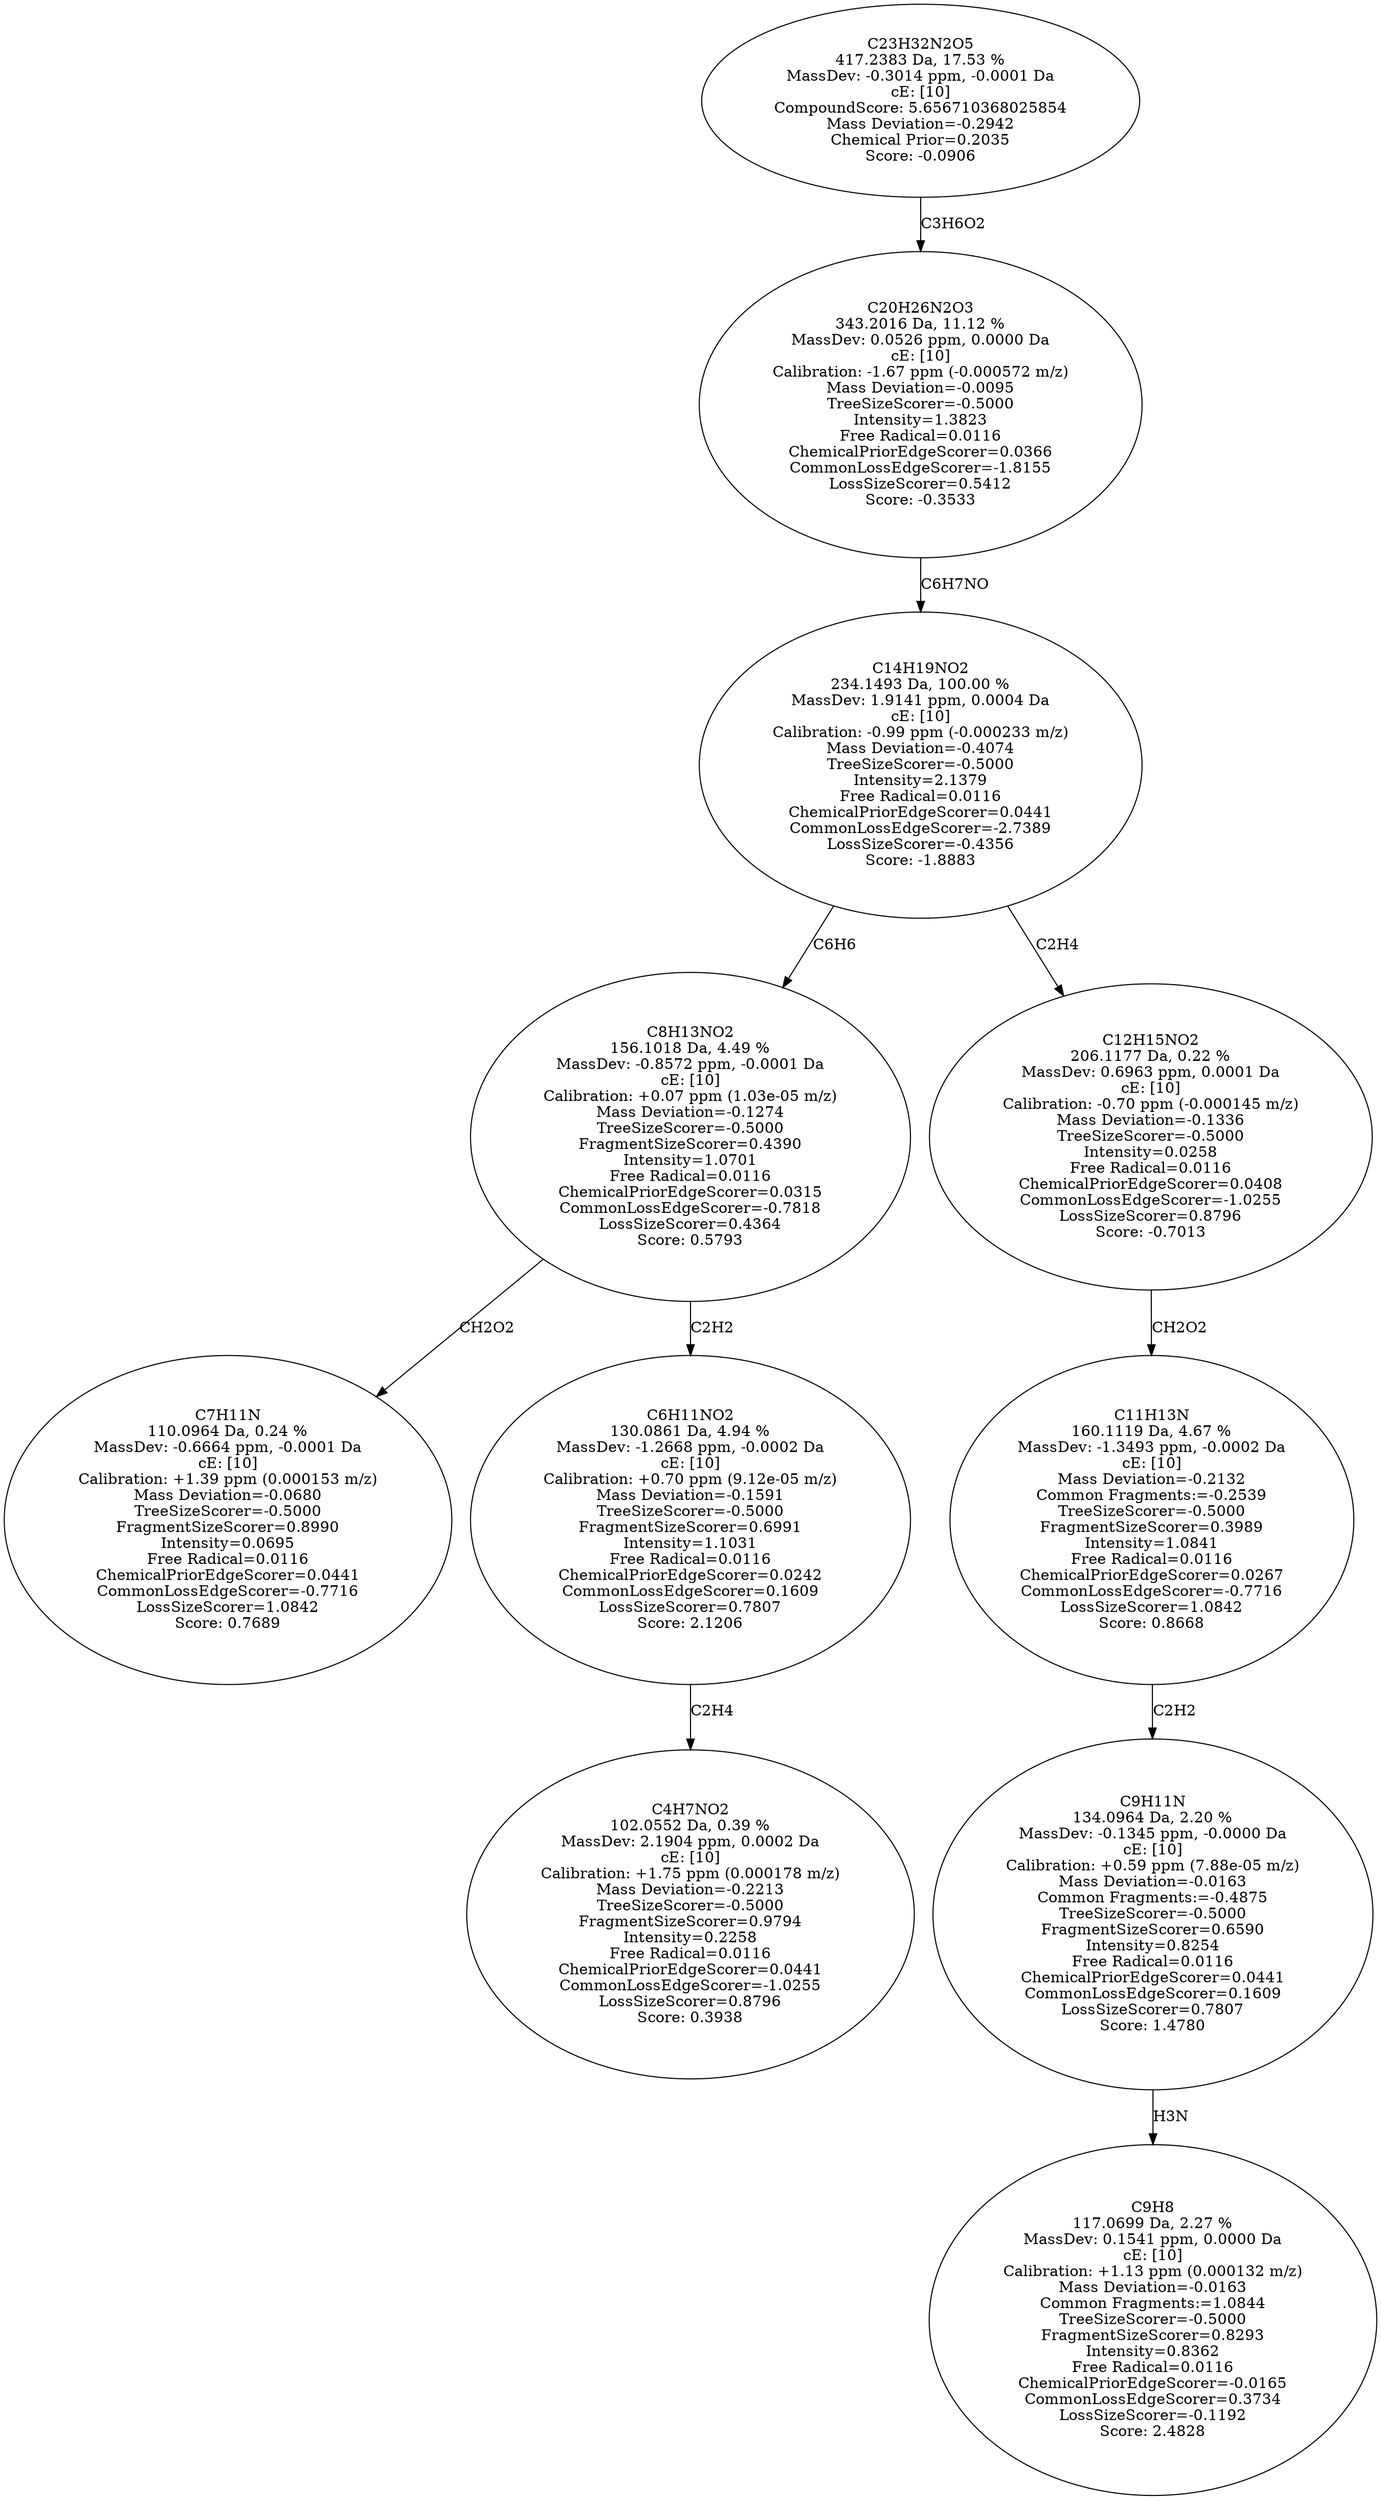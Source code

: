 strict digraph {
v1 [label="C7H11N\n110.0964 Da, 0.24 %\nMassDev: -0.6664 ppm, -0.0001 Da\ncE: [10]\nCalibration: +1.39 ppm (0.000153 m/z)\nMass Deviation=-0.0680\nTreeSizeScorer=-0.5000\nFragmentSizeScorer=0.8990\nIntensity=0.0695\nFree Radical=0.0116\nChemicalPriorEdgeScorer=0.0441\nCommonLossEdgeScorer=-0.7716\nLossSizeScorer=1.0842\nScore: 0.7689"];
v2 [label="C4H7NO2\n102.0552 Da, 0.39 %\nMassDev: 2.1904 ppm, 0.0002 Da\ncE: [10]\nCalibration: +1.75 ppm (0.000178 m/z)\nMass Deviation=-0.2213\nTreeSizeScorer=-0.5000\nFragmentSizeScorer=0.9794\nIntensity=0.2258\nFree Radical=0.0116\nChemicalPriorEdgeScorer=0.0441\nCommonLossEdgeScorer=-1.0255\nLossSizeScorer=0.8796\nScore: 0.3938"];
v3 [label="C6H11NO2\n130.0861 Da, 4.94 %\nMassDev: -1.2668 ppm, -0.0002 Da\ncE: [10]\nCalibration: +0.70 ppm (9.12e-05 m/z)\nMass Deviation=-0.1591\nTreeSizeScorer=-0.5000\nFragmentSizeScorer=0.6991\nIntensity=1.1031\nFree Radical=0.0116\nChemicalPriorEdgeScorer=0.0242\nCommonLossEdgeScorer=0.1609\nLossSizeScorer=0.7807\nScore: 2.1206"];
v4 [label="C8H13NO2\n156.1018 Da, 4.49 %\nMassDev: -0.8572 ppm, -0.0001 Da\ncE: [10]\nCalibration: +0.07 ppm (1.03e-05 m/z)\nMass Deviation=-0.1274\nTreeSizeScorer=-0.5000\nFragmentSizeScorer=0.4390\nIntensity=1.0701\nFree Radical=0.0116\nChemicalPriorEdgeScorer=0.0315\nCommonLossEdgeScorer=-0.7818\nLossSizeScorer=0.4364\nScore: 0.5793"];
v5 [label="C9H8\n117.0699 Da, 2.27 %\nMassDev: 0.1541 ppm, 0.0000 Da\ncE: [10]\nCalibration: +1.13 ppm (0.000132 m/z)\nMass Deviation=-0.0163\nCommon Fragments:=1.0844\nTreeSizeScorer=-0.5000\nFragmentSizeScorer=0.8293\nIntensity=0.8362\nFree Radical=0.0116\nChemicalPriorEdgeScorer=-0.0165\nCommonLossEdgeScorer=0.3734\nLossSizeScorer=-0.1192\nScore: 2.4828"];
v6 [label="C9H11N\n134.0964 Da, 2.20 %\nMassDev: -0.1345 ppm, -0.0000 Da\ncE: [10]\nCalibration: +0.59 ppm (7.88e-05 m/z)\nMass Deviation=-0.0163\nCommon Fragments:=-0.4875\nTreeSizeScorer=-0.5000\nFragmentSizeScorer=0.6590\nIntensity=0.8254\nFree Radical=0.0116\nChemicalPriorEdgeScorer=0.0441\nCommonLossEdgeScorer=0.1609\nLossSizeScorer=0.7807\nScore: 1.4780"];
v7 [label="C11H13N\n160.1119 Da, 4.67 %\nMassDev: -1.3493 ppm, -0.0002 Da\ncE: [10]\nMass Deviation=-0.2132\nCommon Fragments:=-0.2539\nTreeSizeScorer=-0.5000\nFragmentSizeScorer=0.3989\nIntensity=1.0841\nFree Radical=0.0116\nChemicalPriorEdgeScorer=0.0267\nCommonLossEdgeScorer=-0.7716\nLossSizeScorer=1.0842\nScore: 0.8668"];
v8 [label="C12H15NO2\n206.1177 Da, 0.22 %\nMassDev: 0.6963 ppm, 0.0001 Da\ncE: [10]\nCalibration: -0.70 ppm (-0.000145 m/z)\nMass Deviation=-0.1336\nTreeSizeScorer=-0.5000\nIntensity=0.0258\nFree Radical=0.0116\nChemicalPriorEdgeScorer=0.0408\nCommonLossEdgeScorer=-1.0255\nLossSizeScorer=0.8796\nScore: -0.7013"];
v9 [label="C14H19NO2\n234.1493 Da, 100.00 %\nMassDev: 1.9141 ppm, 0.0004 Da\ncE: [10]\nCalibration: -0.99 ppm (-0.000233 m/z)\nMass Deviation=-0.4074\nTreeSizeScorer=-0.5000\nIntensity=2.1379\nFree Radical=0.0116\nChemicalPriorEdgeScorer=0.0441\nCommonLossEdgeScorer=-2.7389\nLossSizeScorer=-0.4356\nScore: -1.8883"];
v10 [label="C20H26N2O3\n343.2016 Da, 11.12 %\nMassDev: 0.0526 ppm, 0.0000 Da\ncE: [10]\nCalibration: -1.67 ppm (-0.000572 m/z)\nMass Deviation=-0.0095\nTreeSizeScorer=-0.5000\nIntensity=1.3823\nFree Radical=0.0116\nChemicalPriorEdgeScorer=0.0366\nCommonLossEdgeScorer=-1.8155\nLossSizeScorer=0.5412\nScore: -0.3533"];
v11 [label="C23H32N2O5\n417.2383 Da, 17.53 %\nMassDev: -0.3014 ppm, -0.0001 Da\ncE: [10]\nCompoundScore: 5.656710368025854\nMass Deviation=-0.2942\nChemical Prior=0.2035\nScore: -0.0906"];
v4 -> v1 [label="CH2O2"];
v3 -> v2 [label="C2H4"];
v4 -> v3 [label="C2H2"];
v9 -> v4 [label="C6H6"];
v6 -> v5 [label="H3N"];
v7 -> v6 [label="C2H2"];
v8 -> v7 [label="CH2O2"];
v9 -> v8 [label="C2H4"];
v10 -> v9 [label="C6H7NO"];
v11 -> v10 [label="C3H6O2"];
}